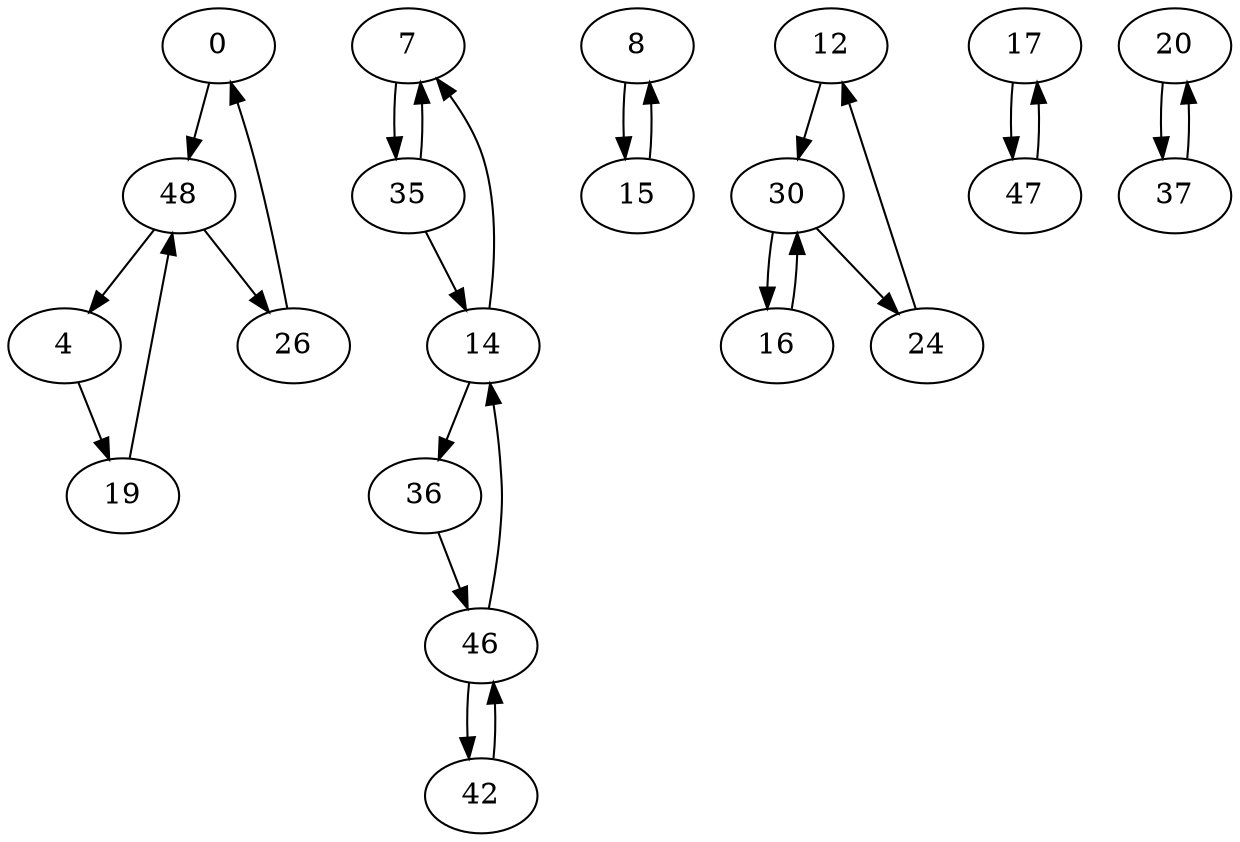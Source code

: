 digraph G {
  0 -> 48;
  4 -> 19;
  7 -> 35;
  8 -> 15;
  12 -> 30;
  14 -> 7;
  14 -> 36;
  15 -> 8;
  16 -> 30;
  17 -> 47;
  19 -> 48;
  20 -> 37;
  24 -> 12;
  26 -> 0;
  30 -> 16;
  30 -> 24;
  35 -> 7;
  35 -> 14;
  36 -> 46;
  37 -> 20;
  42 -> 46;
  46 -> 14;
  46 -> 42;
  47 -> 17;
  48 -> 4;
  48 -> 26;
}